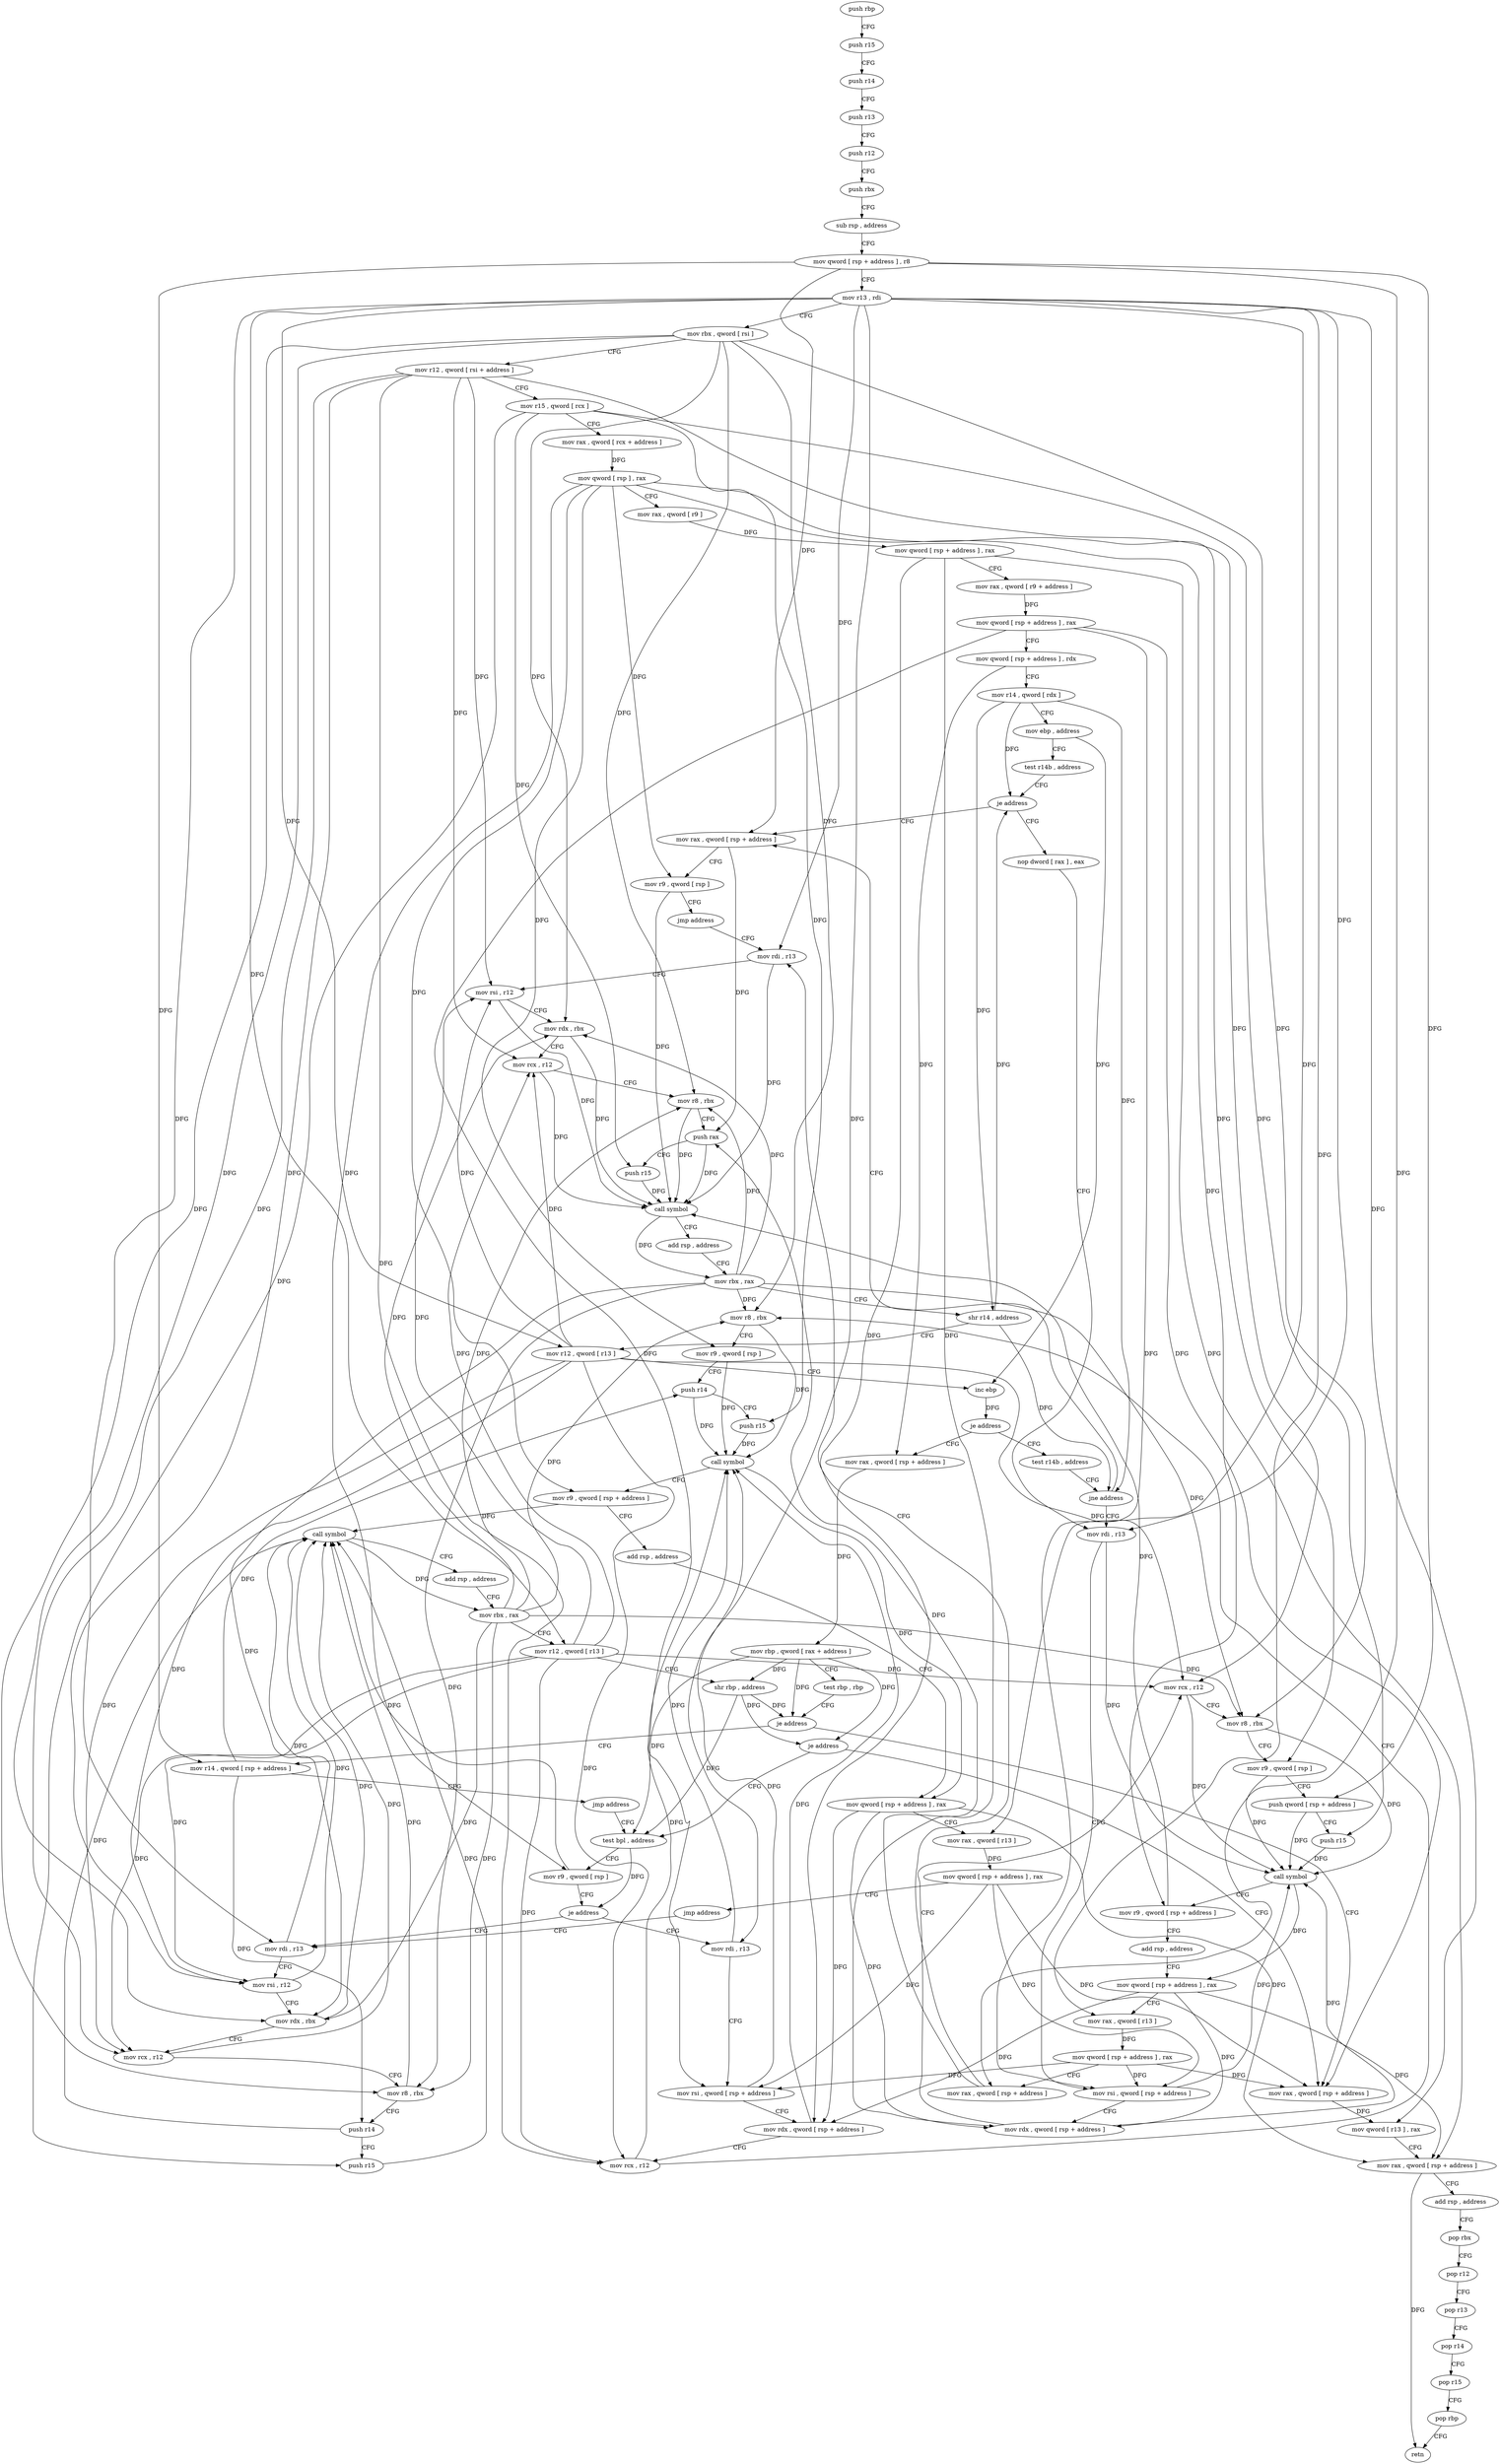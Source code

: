 digraph "func" {
"4212704" [label = "push rbp" ]
"4212705" [label = "push r15" ]
"4212707" [label = "push r14" ]
"4212709" [label = "push r13" ]
"4212711" [label = "push r12" ]
"4212713" [label = "push rbx" ]
"4212714" [label = "sub rsp , address" ]
"4212718" [label = "mov qword [ rsp + address ] , r8" ]
"4212723" [label = "mov r13 , rdi" ]
"4212726" [label = "mov rbx , qword [ rsi ]" ]
"4212729" [label = "mov r12 , qword [ rsi + address ]" ]
"4212733" [label = "mov r15 , qword [ rcx ]" ]
"4212736" [label = "mov rax , qword [ rcx + address ]" ]
"4212740" [label = "mov qword [ rsp ] , rax" ]
"4212744" [label = "mov rax , qword [ r9 ]" ]
"4212747" [label = "mov qword [ rsp + address ] , rax" ]
"4212752" [label = "mov rax , qword [ r9 + address ]" ]
"4212756" [label = "mov qword [ rsp + address ] , rax" ]
"4212761" [label = "mov qword [ rsp + address ] , rdx" ]
"4212766" [label = "mov r14 , qword [ rdx ]" ]
"4212769" [label = "mov ebp , address" ]
"4212774" [label = "test r14b , address" ]
"4212778" [label = "je address" ]
"4212893" [label = "mov rax , qword [ rsp + address ]" ]
"4212780" [label = "nop dword [ rax ] , eax" ]
"4212898" [label = "mov r9 , qword [ rsp ]" ]
"4212902" [label = "jmp address" ]
"4212846" [label = "mov rdi , r13" ]
"4212784" [label = "mov rdi , r13" ]
"4212849" [label = "mov rsi , r12" ]
"4212852" [label = "mov rdx , rbx" ]
"4212855" [label = "mov rcx , r12" ]
"4212858" [label = "mov r8 , rbx" ]
"4212861" [label = "push rax" ]
"4212862" [label = "push r15" ]
"4212864" [label = "call symbol" ]
"4212869" [label = "add rsp , address" ]
"4212873" [label = "mov rbx , rax" ]
"4212876" [label = "shr r14 , address" ]
"4212879" [label = "mov r12 , qword [ r13 ]" ]
"4212883" [label = "inc ebp" ]
"4212885" [label = "je address" ]
"4212904" [label = "mov rax , qword [ rsp + address ]" ]
"4212887" [label = "test r14b , address" ]
"4212909" [label = "mov rbp , qword [ rax + address ]" ]
"4212913" [label = "test rbp , rbp" ]
"4212916" [label = "je address" ]
"4213035" [label = "mov rax , qword [ rsp + address ]" ]
"4212918" [label = "mov r14 , qword [ rsp + address ]" ]
"4212891" [label = "jne address" ]
"4213040" [label = "mov qword [ r13 ] , rax" ]
"4213044" [label = "mov rax , qword [ rsp + address ]" ]
"4213049" [label = "add rsp , address" ]
"4213053" [label = "pop rbx" ]
"4213054" [label = "pop r12" ]
"4213056" [label = "pop r13" ]
"4213058" [label = "pop r14" ]
"4213060" [label = "pop r15" ]
"4213062" [label = "pop rbp" ]
"4213063" [label = "retn" ]
"4212923" [label = "jmp address" ]
"4212968" [label = "test bpl , address" ]
"4212787" [label = "mov rsi , qword [ rsp + address ]" ]
"4212792" [label = "mov rdx , qword [ rsp + address ]" ]
"4212797" [label = "mov rcx , r12" ]
"4212800" [label = "mov r8 , rbx" ]
"4212803" [label = "mov r9 , qword [ rsp ]" ]
"4212807" [label = "push qword [ rsp + address ]" ]
"4212811" [label = "push r15" ]
"4212813" [label = "call symbol" ]
"4212818" [label = "mov r9 , qword [ rsp + address ]" ]
"4212823" [label = "add rsp , address" ]
"4212827" [label = "mov qword [ rsp + address ] , rax" ]
"4212832" [label = "mov rax , qword [ r13 ]" ]
"4212836" [label = "mov qword [ rsp + address ] , rax" ]
"4212841" [label = "mov rax , qword [ rsp + address ]" ]
"4212972" [label = "mov r9 , qword [ rsp ]" ]
"4212976" [label = "je address" ]
"4212928" [label = "mov rdi , r13" ]
"4212978" [label = "mov rdi , r13" ]
"4212931" [label = "mov rsi , r12" ]
"4212934" [label = "mov rdx , rbx" ]
"4212937" [label = "mov rcx , r12" ]
"4212940" [label = "mov r8 , rbx" ]
"4212943" [label = "push r14" ]
"4212945" [label = "push r15" ]
"4212947" [label = "call symbol" ]
"4212952" [label = "add rsp , address" ]
"4212956" [label = "mov rbx , rax" ]
"4212959" [label = "mov r12 , qword [ r13 ]" ]
"4212963" [label = "shr rbp , address" ]
"4212966" [label = "je address" ]
"4212981" [label = "mov rsi , qword [ rsp + address ]" ]
"4212986" [label = "mov rdx , qword [ rsp + address ]" ]
"4212991" [label = "mov rcx , r12" ]
"4212994" [label = "mov r8 , rbx" ]
"4212997" [label = "mov r9 , qword [ rsp ]" ]
"4213001" [label = "push r14" ]
"4213003" [label = "push r15" ]
"4213005" [label = "call symbol" ]
"4213010" [label = "mov r9 , qword [ rsp + address ]" ]
"4213015" [label = "add rsp , address" ]
"4213019" [label = "mov qword [ rsp + address ] , rax" ]
"4213024" [label = "mov rax , qword [ r13 ]" ]
"4213028" [label = "mov qword [ rsp + address ] , rax" ]
"4213033" [label = "jmp address" ]
"4212704" -> "4212705" [ label = "CFG" ]
"4212705" -> "4212707" [ label = "CFG" ]
"4212707" -> "4212709" [ label = "CFG" ]
"4212709" -> "4212711" [ label = "CFG" ]
"4212711" -> "4212713" [ label = "CFG" ]
"4212713" -> "4212714" [ label = "CFG" ]
"4212714" -> "4212718" [ label = "CFG" ]
"4212718" -> "4212723" [ label = "CFG" ]
"4212718" -> "4212893" [ label = "DFG" ]
"4212718" -> "4212807" [ label = "DFG" ]
"4212718" -> "4212841" [ label = "DFG" ]
"4212718" -> "4212918" [ label = "DFG" ]
"4212723" -> "4212726" [ label = "CFG" ]
"4212723" -> "4212846" [ label = "DFG" ]
"4212723" -> "4212879" [ label = "DFG" ]
"4212723" -> "4212784" [ label = "DFG" ]
"4212723" -> "4212832" [ label = "DFG" ]
"4212723" -> "4213040" [ label = "DFG" ]
"4212723" -> "4212928" [ label = "DFG" ]
"4212723" -> "4212959" [ label = "DFG" ]
"4212723" -> "4212978" [ label = "DFG" ]
"4212723" -> "4213024" [ label = "DFG" ]
"4212726" -> "4212729" [ label = "CFG" ]
"4212726" -> "4212852" [ label = "DFG" ]
"4212726" -> "4212858" [ label = "DFG" ]
"4212726" -> "4212800" [ label = "DFG" ]
"4212726" -> "4212934" [ label = "DFG" ]
"4212726" -> "4212940" [ label = "DFG" ]
"4212726" -> "4212994" [ label = "DFG" ]
"4212729" -> "4212733" [ label = "CFG" ]
"4212729" -> "4212849" [ label = "DFG" ]
"4212729" -> "4212855" [ label = "DFG" ]
"4212729" -> "4212797" [ label = "DFG" ]
"4212729" -> "4212931" [ label = "DFG" ]
"4212729" -> "4212937" [ label = "DFG" ]
"4212729" -> "4212991" [ label = "DFG" ]
"4212733" -> "4212736" [ label = "CFG" ]
"4212733" -> "4212862" [ label = "DFG" ]
"4212733" -> "4212811" [ label = "DFG" ]
"4212733" -> "4212945" [ label = "DFG" ]
"4212733" -> "4213003" [ label = "DFG" ]
"4212736" -> "4212740" [ label = "DFG" ]
"4212740" -> "4212744" [ label = "CFG" ]
"4212740" -> "4212898" [ label = "DFG" ]
"4212740" -> "4212803" [ label = "DFG" ]
"4212740" -> "4212818" [ label = "DFG" ]
"4212740" -> "4212972" [ label = "DFG" ]
"4212740" -> "4212997" [ label = "DFG" ]
"4212740" -> "4213010" [ label = "DFG" ]
"4212744" -> "4212747" [ label = "DFG" ]
"4212747" -> "4212752" [ label = "CFG" ]
"4212747" -> "4212792" [ label = "DFG" ]
"4212747" -> "4213044" [ label = "DFG" ]
"4212747" -> "4212986" [ label = "DFG" ]
"4212752" -> "4212756" [ label = "DFG" ]
"4212756" -> "4212761" [ label = "CFG" ]
"4212756" -> "4212787" [ label = "DFG" ]
"4212756" -> "4213035" [ label = "DFG" ]
"4212756" -> "4212981" [ label = "DFG" ]
"4212761" -> "4212766" [ label = "CFG" ]
"4212761" -> "4212904" [ label = "DFG" ]
"4212766" -> "4212769" [ label = "CFG" ]
"4212766" -> "4212778" [ label = "DFG" ]
"4212766" -> "4212876" [ label = "DFG" ]
"4212766" -> "4212891" [ label = "DFG" ]
"4212769" -> "4212774" [ label = "CFG" ]
"4212769" -> "4212883" [ label = "DFG" ]
"4212774" -> "4212778" [ label = "CFG" ]
"4212778" -> "4212893" [ label = "CFG" ]
"4212778" -> "4212780" [ label = "CFG" ]
"4212893" -> "4212898" [ label = "CFG" ]
"4212893" -> "4212861" [ label = "DFG" ]
"4212780" -> "4212784" [ label = "CFG" ]
"4212898" -> "4212902" [ label = "CFG" ]
"4212898" -> "4212864" [ label = "DFG" ]
"4212902" -> "4212846" [ label = "CFG" ]
"4212846" -> "4212849" [ label = "CFG" ]
"4212846" -> "4212864" [ label = "DFG" ]
"4212784" -> "4212787" [ label = "CFG" ]
"4212784" -> "4212813" [ label = "DFG" ]
"4212849" -> "4212852" [ label = "CFG" ]
"4212849" -> "4212864" [ label = "DFG" ]
"4212852" -> "4212855" [ label = "CFG" ]
"4212852" -> "4212864" [ label = "DFG" ]
"4212855" -> "4212858" [ label = "CFG" ]
"4212855" -> "4212864" [ label = "DFG" ]
"4212858" -> "4212861" [ label = "CFG" ]
"4212858" -> "4212864" [ label = "DFG" ]
"4212861" -> "4212862" [ label = "CFG" ]
"4212861" -> "4212864" [ label = "DFG" ]
"4212862" -> "4212864" [ label = "DFG" ]
"4212864" -> "4212869" [ label = "CFG" ]
"4212864" -> "4212873" [ label = "DFG" ]
"4212869" -> "4212873" [ label = "CFG" ]
"4212873" -> "4212876" [ label = "CFG" ]
"4212873" -> "4212852" [ label = "DFG" ]
"4212873" -> "4212858" [ label = "DFG" ]
"4212873" -> "4212800" [ label = "DFG" ]
"4212873" -> "4212934" [ label = "DFG" ]
"4212873" -> "4212940" [ label = "DFG" ]
"4212873" -> "4212994" [ label = "DFG" ]
"4212876" -> "4212879" [ label = "CFG" ]
"4212876" -> "4212778" [ label = "DFG" ]
"4212876" -> "4212891" [ label = "DFG" ]
"4212879" -> "4212883" [ label = "CFG" ]
"4212879" -> "4212849" [ label = "DFG" ]
"4212879" -> "4212855" [ label = "DFG" ]
"4212879" -> "4212797" [ label = "DFG" ]
"4212879" -> "4212931" [ label = "DFG" ]
"4212879" -> "4212937" [ label = "DFG" ]
"4212879" -> "4212991" [ label = "DFG" ]
"4212883" -> "4212885" [ label = "DFG" ]
"4212885" -> "4212904" [ label = "CFG" ]
"4212885" -> "4212887" [ label = "CFG" ]
"4212904" -> "4212909" [ label = "DFG" ]
"4212887" -> "4212891" [ label = "CFG" ]
"4212909" -> "4212913" [ label = "CFG" ]
"4212909" -> "4212916" [ label = "DFG" ]
"4212909" -> "4212968" [ label = "DFG" ]
"4212909" -> "4212963" [ label = "DFG" ]
"4212909" -> "4212966" [ label = "DFG" ]
"4212913" -> "4212916" [ label = "CFG" ]
"4212916" -> "4213035" [ label = "CFG" ]
"4212916" -> "4212918" [ label = "CFG" ]
"4213035" -> "4213040" [ label = "DFG" ]
"4212918" -> "4212923" [ label = "CFG" ]
"4212918" -> "4212943" [ label = "DFG" ]
"4212918" -> "4213001" [ label = "DFG" ]
"4212891" -> "4212784" [ label = "CFG" ]
"4212891" -> "4212893" [ label = "CFG" ]
"4213040" -> "4213044" [ label = "CFG" ]
"4213044" -> "4213049" [ label = "CFG" ]
"4213044" -> "4213063" [ label = "DFG" ]
"4213049" -> "4213053" [ label = "CFG" ]
"4213053" -> "4213054" [ label = "CFG" ]
"4213054" -> "4213056" [ label = "CFG" ]
"4213056" -> "4213058" [ label = "CFG" ]
"4213058" -> "4213060" [ label = "CFG" ]
"4213060" -> "4213062" [ label = "CFG" ]
"4213062" -> "4213063" [ label = "CFG" ]
"4212923" -> "4212968" [ label = "CFG" ]
"4212968" -> "4212972" [ label = "CFG" ]
"4212968" -> "4212976" [ label = "DFG" ]
"4212787" -> "4212792" [ label = "CFG" ]
"4212787" -> "4212813" [ label = "DFG" ]
"4212792" -> "4212797" [ label = "CFG" ]
"4212792" -> "4212813" [ label = "DFG" ]
"4212797" -> "4212800" [ label = "CFG" ]
"4212797" -> "4212813" [ label = "DFG" ]
"4212800" -> "4212803" [ label = "CFG" ]
"4212800" -> "4212813" [ label = "DFG" ]
"4212803" -> "4212807" [ label = "CFG" ]
"4212803" -> "4212813" [ label = "DFG" ]
"4212807" -> "4212811" [ label = "CFG" ]
"4212807" -> "4212813" [ label = "DFG" ]
"4212811" -> "4212813" [ label = "DFG" ]
"4212813" -> "4212818" [ label = "CFG" ]
"4212813" -> "4212827" [ label = "DFG" ]
"4212818" -> "4212823" [ label = "CFG" ]
"4212818" -> "4212864" [ label = "DFG" ]
"4212823" -> "4212827" [ label = "CFG" ]
"4212827" -> "4212832" [ label = "CFG" ]
"4212827" -> "4212792" [ label = "DFG" ]
"4212827" -> "4213044" [ label = "DFG" ]
"4212827" -> "4212986" [ label = "DFG" ]
"4212832" -> "4212836" [ label = "DFG" ]
"4212836" -> "4212841" [ label = "CFG" ]
"4212836" -> "4212787" [ label = "DFG" ]
"4212836" -> "4213035" [ label = "DFG" ]
"4212836" -> "4212981" [ label = "DFG" ]
"4212841" -> "4212846" [ label = "CFG" ]
"4212841" -> "4212861" [ label = "DFG" ]
"4212972" -> "4212976" [ label = "CFG" ]
"4212972" -> "4212947" [ label = "DFG" ]
"4212976" -> "4212928" [ label = "CFG" ]
"4212976" -> "4212978" [ label = "CFG" ]
"4212928" -> "4212931" [ label = "CFG" ]
"4212928" -> "4212947" [ label = "DFG" ]
"4212978" -> "4212981" [ label = "CFG" ]
"4212978" -> "4213005" [ label = "DFG" ]
"4212931" -> "4212934" [ label = "CFG" ]
"4212931" -> "4212947" [ label = "DFG" ]
"4212934" -> "4212937" [ label = "CFG" ]
"4212934" -> "4212947" [ label = "DFG" ]
"4212937" -> "4212940" [ label = "CFG" ]
"4212937" -> "4212947" [ label = "DFG" ]
"4212940" -> "4212943" [ label = "CFG" ]
"4212940" -> "4212947" [ label = "DFG" ]
"4212943" -> "4212945" [ label = "CFG" ]
"4212943" -> "4212947" [ label = "DFG" ]
"4212945" -> "4212947" [ label = "DFG" ]
"4212947" -> "4212952" [ label = "CFG" ]
"4212947" -> "4212956" [ label = "DFG" ]
"4212952" -> "4212956" [ label = "CFG" ]
"4212956" -> "4212959" [ label = "CFG" ]
"4212956" -> "4212852" [ label = "DFG" ]
"4212956" -> "4212858" [ label = "DFG" ]
"4212956" -> "4212800" [ label = "DFG" ]
"4212956" -> "4212934" [ label = "DFG" ]
"4212956" -> "4212940" [ label = "DFG" ]
"4212956" -> "4212994" [ label = "DFG" ]
"4212959" -> "4212963" [ label = "CFG" ]
"4212959" -> "4212849" [ label = "DFG" ]
"4212959" -> "4212855" [ label = "DFG" ]
"4212959" -> "4212797" [ label = "DFG" ]
"4212959" -> "4212931" [ label = "DFG" ]
"4212959" -> "4212937" [ label = "DFG" ]
"4212959" -> "4212991" [ label = "DFG" ]
"4212963" -> "4212966" [ label = "DFG" ]
"4212963" -> "4212916" [ label = "DFG" ]
"4212963" -> "4212968" [ label = "DFG" ]
"4212966" -> "4213035" [ label = "CFG" ]
"4212966" -> "4212968" [ label = "CFG" ]
"4212981" -> "4212986" [ label = "CFG" ]
"4212981" -> "4213005" [ label = "DFG" ]
"4212986" -> "4212991" [ label = "CFG" ]
"4212986" -> "4213005" [ label = "DFG" ]
"4212991" -> "4212994" [ label = "CFG" ]
"4212991" -> "4213005" [ label = "DFG" ]
"4212994" -> "4212997" [ label = "CFG" ]
"4212994" -> "4213005" [ label = "DFG" ]
"4212997" -> "4213001" [ label = "CFG" ]
"4212997" -> "4213005" [ label = "DFG" ]
"4213001" -> "4213003" [ label = "CFG" ]
"4213001" -> "4213005" [ label = "DFG" ]
"4213003" -> "4213005" [ label = "DFG" ]
"4213005" -> "4213010" [ label = "CFG" ]
"4213005" -> "4213019" [ label = "DFG" ]
"4213010" -> "4213015" [ label = "CFG" ]
"4213010" -> "4212947" [ label = "DFG" ]
"4213015" -> "4213019" [ label = "CFG" ]
"4213019" -> "4213024" [ label = "CFG" ]
"4213019" -> "4212792" [ label = "DFG" ]
"4213019" -> "4213044" [ label = "DFG" ]
"4213019" -> "4212986" [ label = "DFG" ]
"4213024" -> "4213028" [ label = "DFG" ]
"4213028" -> "4213033" [ label = "CFG" ]
"4213028" -> "4212787" [ label = "DFG" ]
"4213028" -> "4213035" [ label = "DFG" ]
"4213028" -> "4212981" [ label = "DFG" ]
"4213033" -> "4212928" [ label = "CFG" ]
}
